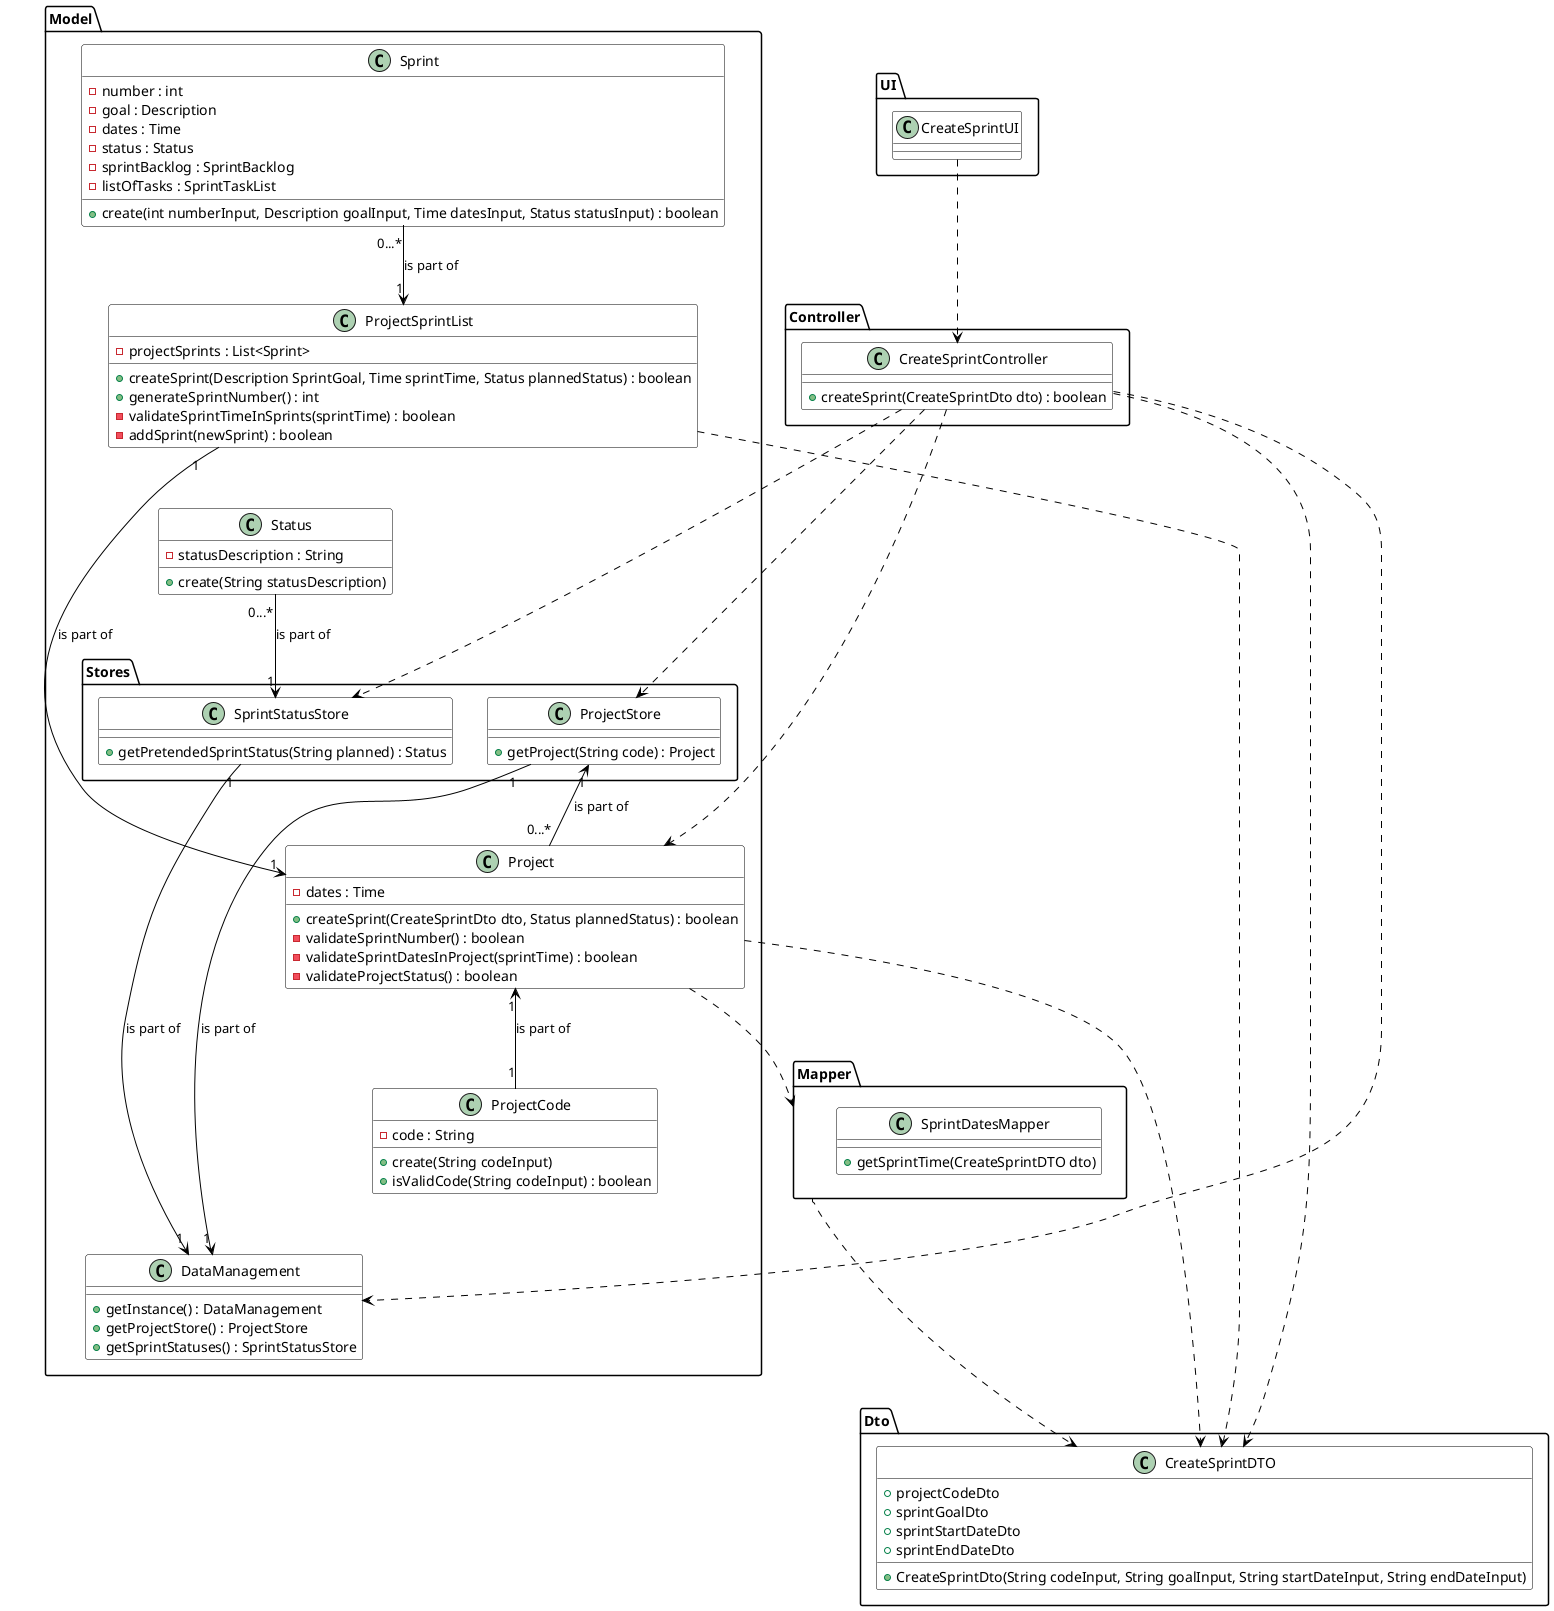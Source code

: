 @startuml
skinparam class {
BackgroundColor #white
ArrowColor #black
BorderColor #black
}

package "UI" {
    class CreateSprintUI{}
}

package "Controller" {
    class CreateSprintController {
	    +createSprint(CreateSprintDto dto) : boolean
    }
}

package "Dto" {
    class CreateSprintDTO {
	    +projectCodeDto
	    +sprintGoalDto
	    +sprintStartDateDto
	    +sprintEndDateDto
	    +CreateSprintDto(String codeInput, String goalInput, String startDateInput, String endDateInput)
    }
}

package "Mapper"{
    class SprintDatesMapper{
        +getSprintTime(CreateSprintDTO dto)
    }
}

package "Model" {

class DataManagement {
	+getInstance() : DataManagement
	+getProjectStore() : ProjectStore
	+getSprintStatuses() : SprintStatusStore
}

package "Stores" {
    class ProjectStore {
	    +getProject(String code) : Project
    }

    class SprintStatusStore {
	    +getPretendedSprintStatus(String planned) : Status
    }
}

class Project {
	-dates : Time
	+createSprint(CreateSprintDto dto, Status plannedStatus) : boolean
	-validateSprintNumber() : boolean
	-validateSprintDatesInProject(sprintTime) : boolean
	-validateProjectStatus() : boolean
}

class ProjectSprintList {
	-projectSprints : List<Sprint>
	+createSprint(Description SprintGoal, Time sprintTime, Status plannedStatus) : boolean
	+generateSprintNumber() : int
	-validateSprintTimeInSprints(sprintTime) : boolean
	-addSprint(newSprint) : boolean
}

class ProjectCode {
    -code : String
    +create(String codeInput)
    +isValidCode(String codeInput) : boolean
}


class Sprint {
    -number : int
    -goal : Description
    -dates : Time
    -status : Status
    -sprintBacklog : SprintBacklog
    -listOfTasks : SprintTaskList
	+create(int numberInput, Description goalInput, Time datesInput, Status statusInput) : boolean
}

class Status {
    -statusDescription : String
    +create(String statusDescription)
}

}

Sprint "0...*"--> "1" ProjectSprintList : is part of
ProjectSprintList "1"----> "1"Project : is part of
Mapper .> CreateSprintDTO
Project ..> Mapper
Project "1"<-- "1"ProjectCode : is part of
ProjectStore "1"<--"0...*"Project : is part of
Status "0...*"--> "1" SprintStatusStore : is part of
SprintStatusStore "1"---> "1" DataManagement : is part of
ProjectStore "1"----> "1" DataManagement : is part of

CreateSprintController ....> Project
CreateSprintController ...> DataManagement
CreateSprintController ...> SprintStatusStore
CreateSprintController ...> ProjectStore
CreateSprintController .> CreateSprintDTO
Project....> CreateSprintDTO
ProjectSprintList .> CreateSprintDTO
CreateSprintUI ..> CreateSprintController
@enduml